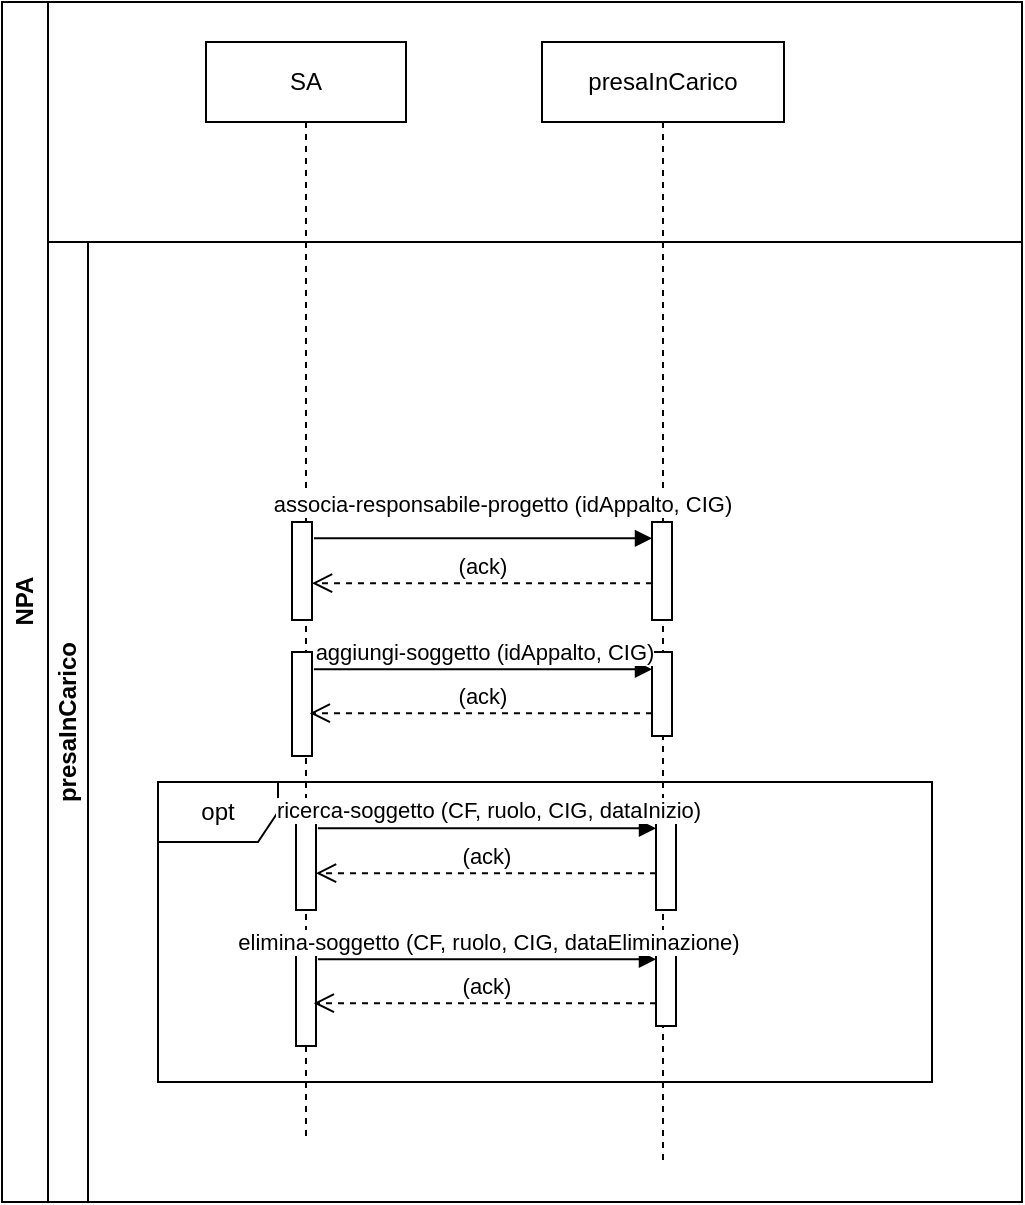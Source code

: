 <mxfile version="20.8.10" type="device"><diagram name="Sequence presaInCarico" id="UNlkoO5dskiS3WlYVNgf"><mxGraphModel dx="1444" dy="944" grid="0" gridSize="10" guides="1" tooltips="1" connect="1" arrows="1" fold="1" page="1" pageScale="1" pageWidth="850" pageHeight="1100" math="0" shadow="0"><root><mxCell id="0"/><mxCell id="1" parent="0"/><mxCell id="lfDx76HkjYl0xmNvsuve-1" value="opt" style="shape=umlFrame;whiteSpace=wrap;html=1;" vertex="1" parent="1"><mxGeometry x="118" y="430" width="387" height="150" as="geometry"/></mxCell><mxCell id="lfDx76HkjYl0xmNvsuve-2" value="NPA" style="swimlane;horizontal=0;whiteSpace=wrap;html=1;strokeWidth=1;" vertex="1" parent="1"><mxGeometry x="40" y="40" width="510" height="600" as="geometry"/></mxCell><mxCell id="lfDx76HkjYl0xmNvsuve-3" value="presaInCarico" style="shape=umlLifeline;perimeter=lifelinePerimeter;whiteSpace=wrap;html=1;container=1;collapsible=0;recursiveResize=0;outlineConnect=0;" vertex="1" parent="lfDx76HkjYl0xmNvsuve-2"><mxGeometry x="270" y="20" width="121" height="560" as="geometry"/></mxCell><mxCell id="lfDx76HkjYl0xmNvsuve-4" value="SA" style="shape=umlLifeline;perimeter=lifelinePerimeter;whiteSpace=wrap;html=1;container=1;collapsible=0;recursiveResize=0;outlineConnect=0;" vertex="1" parent="lfDx76HkjYl0xmNvsuve-2"><mxGeometry x="102" y="20" width="100" height="550" as="geometry"/></mxCell><mxCell id="lfDx76HkjYl0xmNvsuve-5" value="presaInCarico" style="swimlane;startSize=20;horizontal=0;html=1;whiteSpace=wrap;" vertex="1" parent="lfDx76HkjYl0xmNvsuve-2"><mxGeometry x="23" y="120" width="487" height="480" as="geometry"><mxRectangle x="23" y="120" width="40" height="130" as="alternateBounds"/></mxGeometry></mxCell><mxCell id="lfDx76HkjYl0xmNvsuve-6" value="" style="html=1;points=[];perimeter=orthogonalPerimeter;" vertex="1" parent="lfDx76HkjYl0xmNvsuve-5"><mxGeometry x="122" y="140" width="10" height="49" as="geometry"/></mxCell><mxCell id="lfDx76HkjYl0xmNvsuve-7" value="(ack)" style="html=1;verticalAlign=bottom;endArrow=open;dashed=1;endSize=8;rounded=0;" edge="1" parent="lfDx76HkjYl0xmNvsuve-5" target="lfDx76HkjYl0xmNvsuve-6"><mxGeometry relative="1" as="geometry"><mxPoint x="302" y="170.576" as="sourcePoint"/><mxPoint x="127" y="169" as="targetPoint"/></mxGeometry></mxCell><mxCell id="lfDx76HkjYl0xmNvsuve-8" value="" style="html=1;points=[];perimeter=orthogonalPerimeter;" vertex="1" parent="lfDx76HkjYl0xmNvsuve-5"><mxGeometry x="302" y="140" width="10" height="49" as="geometry"/></mxCell><mxCell id="lfDx76HkjYl0xmNvsuve-9" value="associa-responsabile-progetto (idAppalto, CIG)" style="html=1;verticalAlign=bottom;endArrow=block;rounded=0;exitX=1.097;exitY=0.166;exitDx=0;exitDy=0;exitPerimeter=0;endFill=1;" edge="1" parent="lfDx76HkjYl0xmNvsuve-5" source="lfDx76HkjYl0xmNvsuve-6" target="lfDx76HkjYl0xmNvsuve-8"><mxGeometry x="0.113" y="8" width="80" relative="1" as="geometry"><mxPoint x="132.97" y="148.632" as="sourcePoint"/><mxPoint x="302" y="148.632" as="targetPoint"/><mxPoint as="offset"/></mxGeometry></mxCell><mxCell id="lfDx76HkjYl0xmNvsuve-10" value="" style="html=1;points=[];perimeter=orthogonalPerimeter;" vertex="1" parent="lfDx76HkjYl0xmNvsuve-5"><mxGeometry x="122" y="205" width="10" height="52" as="geometry"/></mxCell><mxCell id="lfDx76HkjYl0xmNvsuve-11" value="" style="html=1;points=[];perimeter=orthogonalPerimeter;" vertex="1" parent="lfDx76HkjYl0xmNvsuve-5"><mxGeometry x="302" y="205" width="10" height="42" as="geometry"/></mxCell><mxCell id="lfDx76HkjYl0xmNvsuve-12" value="aggiungi-soggetto (idAppalto, CIG)" style="html=1;verticalAlign=bottom;endArrow=block;rounded=0;exitX=1.097;exitY=0.166;exitDx=0;exitDy=0;exitPerimeter=0;" edge="1" parent="lfDx76HkjYl0xmNvsuve-5" source="lfDx76HkjYl0xmNvsuve-10" target="lfDx76HkjYl0xmNvsuve-11"><mxGeometry x="0.006" width="80" relative="1" as="geometry"><mxPoint x="87" y="177" as="sourcePoint"/><mxPoint x="167" y="177" as="targetPoint"/><mxPoint as="offset"/></mxGeometry></mxCell><mxCell id="lfDx76HkjYl0xmNvsuve-13" value="(ack)" style="html=1;verticalAlign=bottom;endArrow=open;dashed=1;endSize=8;rounded=0;entryX=0.89;entryY=0.588;entryDx=0;entryDy=0;entryPerimeter=0;" edge="1" parent="lfDx76HkjYl0xmNvsuve-5" source="lfDx76HkjYl0xmNvsuve-11" target="lfDx76HkjYl0xmNvsuve-10"><mxGeometry relative="1" as="geometry"><mxPoint x="407" y="277" as="sourcePoint"/><mxPoint x="327" y="277" as="targetPoint"/></mxGeometry></mxCell><mxCell id="lfDx76HkjYl0xmNvsuve-14" value="" style="html=1;points=[];perimeter=orthogonalPerimeter;" vertex="1" parent="1"><mxGeometry x="187" y="445" width="10" height="49" as="geometry"/></mxCell><mxCell id="lfDx76HkjYl0xmNvsuve-15" value="(ack)" style="html=1;verticalAlign=bottom;endArrow=open;dashed=1;endSize=8;rounded=0;" edge="1" parent="1" target="lfDx76HkjYl0xmNvsuve-14"><mxGeometry relative="1" as="geometry"><mxPoint x="367" y="475.576" as="sourcePoint"/><mxPoint x="129" y="314" as="targetPoint"/></mxGeometry></mxCell><mxCell id="lfDx76HkjYl0xmNvsuve-16" value="" style="html=1;points=[];perimeter=orthogonalPerimeter;" vertex="1" parent="1"><mxGeometry x="367" y="445" width="10" height="49" as="geometry"/></mxCell><mxCell id="lfDx76HkjYl0xmNvsuve-17" value="ricerca-soggetto (CF, ruolo, CIG, dataInizio)" style="html=1;verticalAlign=bottom;endArrow=block;rounded=0;exitX=1.097;exitY=0.166;exitDx=0;exitDy=0;exitPerimeter=0;endFill=1;" edge="1" parent="1" source="lfDx76HkjYl0xmNvsuve-14" target="lfDx76HkjYl0xmNvsuve-16"><mxGeometry x="0.004" width="80" relative="1" as="geometry"><mxPoint x="134.97" y="293.632" as="sourcePoint"/><mxPoint x="304" y="293.632" as="targetPoint"/><mxPoint as="offset"/></mxGeometry></mxCell><mxCell id="lfDx76HkjYl0xmNvsuve-18" value="" style="html=1;points=[];perimeter=orthogonalPerimeter;" vertex="1" parent="1"><mxGeometry x="187" y="510" width="10" height="52" as="geometry"/></mxCell><mxCell id="lfDx76HkjYl0xmNvsuve-19" value="" style="html=1;points=[];perimeter=orthogonalPerimeter;" vertex="1" parent="1"><mxGeometry x="367" y="510" width="10" height="42" as="geometry"/></mxCell><mxCell id="lfDx76HkjYl0xmNvsuve-20" value="elimina-soggetto (CF, ruolo, CIG, dataEliminazione)" style="html=1;verticalAlign=bottom;endArrow=block;rounded=0;exitX=1.097;exitY=0.166;exitDx=0;exitDy=0;exitPerimeter=0;" edge="1" parent="1" source="lfDx76HkjYl0xmNvsuve-18" target="lfDx76HkjYl0xmNvsuve-19"><mxGeometry x="0.006" width="80" relative="1" as="geometry"><mxPoint x="89" y="322" as="sourcePoint"/><mxPoint x="169" y="322" as="targetPoint"/><mxPoint as="offset"/></mxGeometry></mxCell><mxCell id="lfDx76HkjYl0xmNvsuve-21" value="(ack)" style="html=1;verticalAlign=bottom;endArrow=open;dashed=1;endSize=8;rounded=0;entryX=0.89;entryY=0.588;entryDx=0;entryDy=0;entryPerimeter=0;" edge="1" parent="1" source="lfDx76HkjYl0xmNvsuve-19" target="lfDx76HkjYl0xmNvsuve-18"><mxGeometry relative="1" as="geometry"><mxPoint x="409" y="422" as="sourcePoint"/><mxPoint x="329" y="422" as="targetPoint"/></mxGeometry></mxCell></root></mxGraphModel></diagram></mxfile>